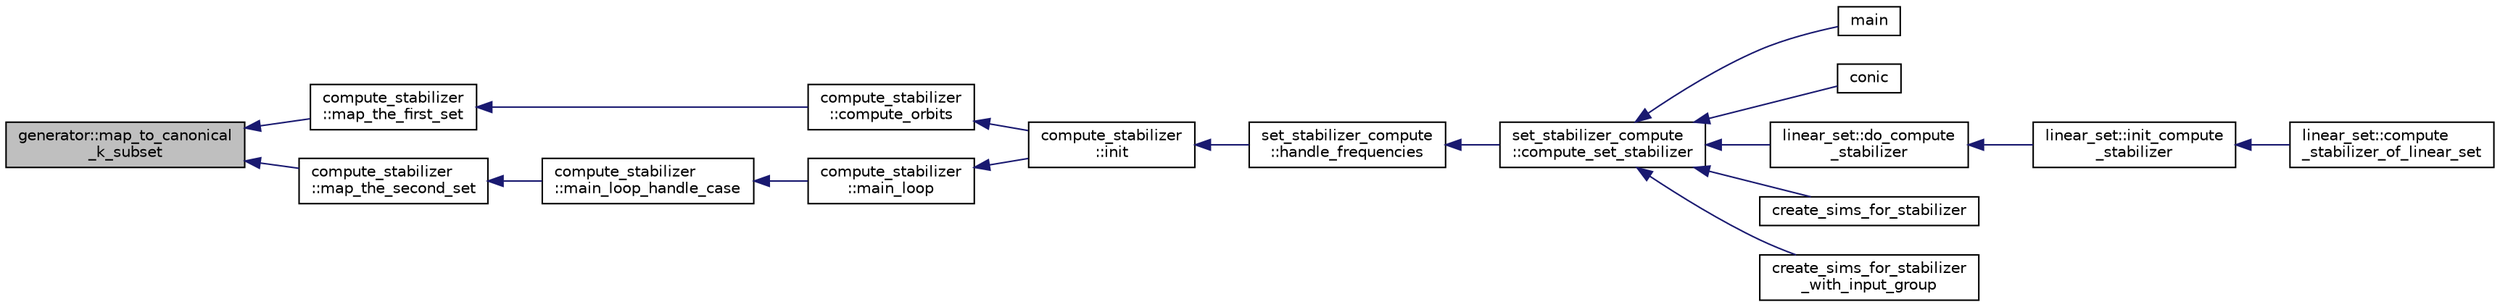 digraph "generator::map_to_canonical_k_subset"
{
  edge [fontname="Helvetica",fontsize="10",labelfontname="Helvetica",labelfontsize="10"];
  node [fontname="Helvetica",fontsize="10",shape=record];
  rankdir="LR";
  Node14034 [label="generator::map_to_canonical\l_k_subset",height=0.2,width=0.4,color="black", fillcolor="grey75", style="filled", fontcolor="black"];
  Node14034 -> Node14035 [dir="back",color="midnightblue",fontsize="10",style="solid",fontname="Helvetica"];
  Node14035 [label="compute_stabilizer\l::map_the_first_set",height=0.2,width=0.4,color="black", fillcolor="white", style="filled",URL="$d8/d30/classcompute__stabilizer.html#aa6e4fadcc19cb8277fadb010f945f169"];
  Node14035 -> Node14036 [dir="back",color="midnightblue",fontsize="10",style="solid",fontname="Helvetica"];
  Node14036 [label="compute_stabilizer\l::compute_orbits",height=0.2,width=0.4,color="black", fillcolor="white", style="filled",URL="$d8/d30/classcompute__stabilizer.html#ad79e5030c333022ae2a12562459a8948"];
  Node14036 -> Node14037 [dir="back",color="midnightblue",fontsize="10",style="solid",fontname="Helvetica"];
  Node14037 [label="compute_stabilizer\l::init",height=0.2,width=0.4,color="black", fillcolor="white", style="filled",URL="$d8/d30/classcompute__stabilizer.html#a36a1729430f317a65559220a8206a7d7"];
  Node14037 -> Node14038 [dir="back",color="midnightblue",fontsize="10",style="solid",fontname="Helvetica"];
  Node14038 [label="set_stabilizer_compute\l::handle_frequencies",height=0.2,width=0.4,color="black", fillcolor="white", style="filled",URL="$d8/dc6/classset__stabilizer__compute.html#a247c31bc3f19f22dadbfd7607cbaaa78"];
  Node14038 -> Node14039 [dir="back",color="midnightblue",fontsize="10",style="solid",fontname="Helvetica"];
  Node14039 [label="set_stabilizer_compute\l::compute_set_stabilizer",height=0.2,width=0.4,color="black", fillcolor="white", style="filled",URL="$d8/dc6/classset__stabilizer__compute.html#ad4f92074322e98c7cd0ed5d4f8486b76"];
  Node14039 -> Node14040 [dir="back",color="midnightblue",fontsize="10",style="solid",fontname="Helvetica"];
  Node14040 [label="main",height=0.2,width=0.4,color="black", fillcolor="white", style="filled",URL="$db/d67/test__hyperoval_8_c.html#a3c04138a5bfe5d72780bb7e82a18e627"];
  Node14039 -> Node14041 [dir="back",color="midnightblue",fontsize="10",style="solid",fontname="Helvetica"];
  Node14041 [label="conic",height=0.2,width=0.4,color="black", fillcolor="white", style="filled",URL="$d4/de8/conic_8_c.html#a96def9474b981a9d5831a9b48d85d652"];
  Node14039 -> Node14042 [dir="back",color="midnightblue",fontsize="10",style="solid",fontname="Helvetica"];
  Node14042 [label="linear_set::do_compute\l_stabilizer",height=0.2,width=0.4,color="black", fillcolor="white", style="filled",URL="$dd/d86/classlinear__set.html#ae8f58ded28fb5370f4459cca42b7463b"];
  Node14042 -> Node14043 [dir="back",color="midnightblue",fontsize="10",style="solid",fontname="Helvetica"];
  Node14043 [label="linear_set::init_compute\l_stabilizer",height=0.2,width=0.4,color="black", fillcolor="white", style="filled",URL="$dd/d86/classlinear__set.html#a0cc3eaec1896fdc977b62e94623b055b"];
  Node14043 -> Node14044 [dir="back",color="midnightblue",fontsize="10",style="solid",fontname="Helvetica"];
  Node14044 [label="linear_set::compute\l_stabilizer_of_linear_set",height=0.2,width=0.4,color="black", fillcolor="white", style="filled",URL="$dd/d86/classlinear__set.html#a098a133edfbaae0fd347a69c50bdbee2"];
  Node14039 -> Node14045 [dir="back",color="midnightblue",fontsize="10",style="solid",fontname="Helvetica"];
  Node14045 [label="create_sims_for_stabilizer",height=0.2,width=0.4,color="black", fillcolor="white", style="filled",URL="$d0/d76/tl__algebra__and__number__theory_8h.html#af2c67d225072549409be710ac3cd30f8"];
  Node14039 -> Node14046 [dir="back",color="midnightblue",fontsize="10",style="solid",fontname="Helvetica"];
  Node14046 [label="create_sims_for_stabilizer\l_with_input_group",height=0.2,width=0.4,color="black", fillcolor="white", style="filled",URL="$d0/d76/tl__algebra__and__number__theory_8h.html#af5482567a8d6ba5c2fe593bf6f7f9a0f"];
  Node14034 -> Node14047 [dir="back",color="midnightblue",fontsize="10",style="solid",fontname="Helvetica"];
  Node14047 [label="compute_stabilizer\l::map_the_second_set",height=0.2,width=0.4,color="black", fillcolor="white", style="filled",URL="$d8/d30/classcompute__stabilizer.html#adb48cb6be62614928c8a54f06ccb243d"];
  Node14047 -> Node14048 [dir="back",color="midnightblue",fontsize="10",style="solid",fontname="Helvetica"];
  Node14048 [label="compute_stabilizer\l::main_loop_handle_case",height=0.2,width=0.4,color="black", fillcolor="white", style="filled",URL="$d8/d30/classcompute__stabilizer.html#a040fb5c6ad50133c5a16a35ed5b2ecc4"];
  Node14048 -> Node14049 [dir="back",color="midnightblue",fontsize="10",style="solid",fontname="Helvetica"];
  Node14049 [label="compute_stabilizer\l::main_loop",height=0.2,width=0.4,color="black", fillcolor="white", style="filled",URL="$d8/d30/classcompute__stabilizer.html#ae8615a28e0494704450689b6ea0b7ca2"];
  Node14049 -> Node14037 [dir="back",color="midnightblue",fontsize="10",style="solid",fontname="Helvetica"];
}
